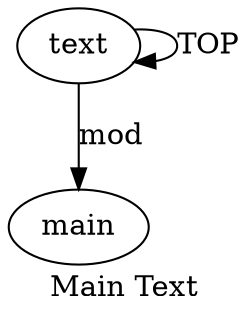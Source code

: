 digraph  {
	graph [label="Main Text"];
	node [label="\N"];
	a1	 [color=black,
		gold_ind=1,
		gold_label=main,
		label=main,
		test_ind=1,
		test_label=main];
	a0	 [color=black,
		gold_ind=0,
		gold_label=text,
		label=text,
		test_ind=0,
		test_label=text];
	a0 -> a1 [key=0,
	color=black,
	gold_label=mod,
	label=mod,
	test_label=mod];
a0 -> a0 [key=0,
color=black,
gold_label=TOP,
label=TOP,
test_label=TOP];
}
